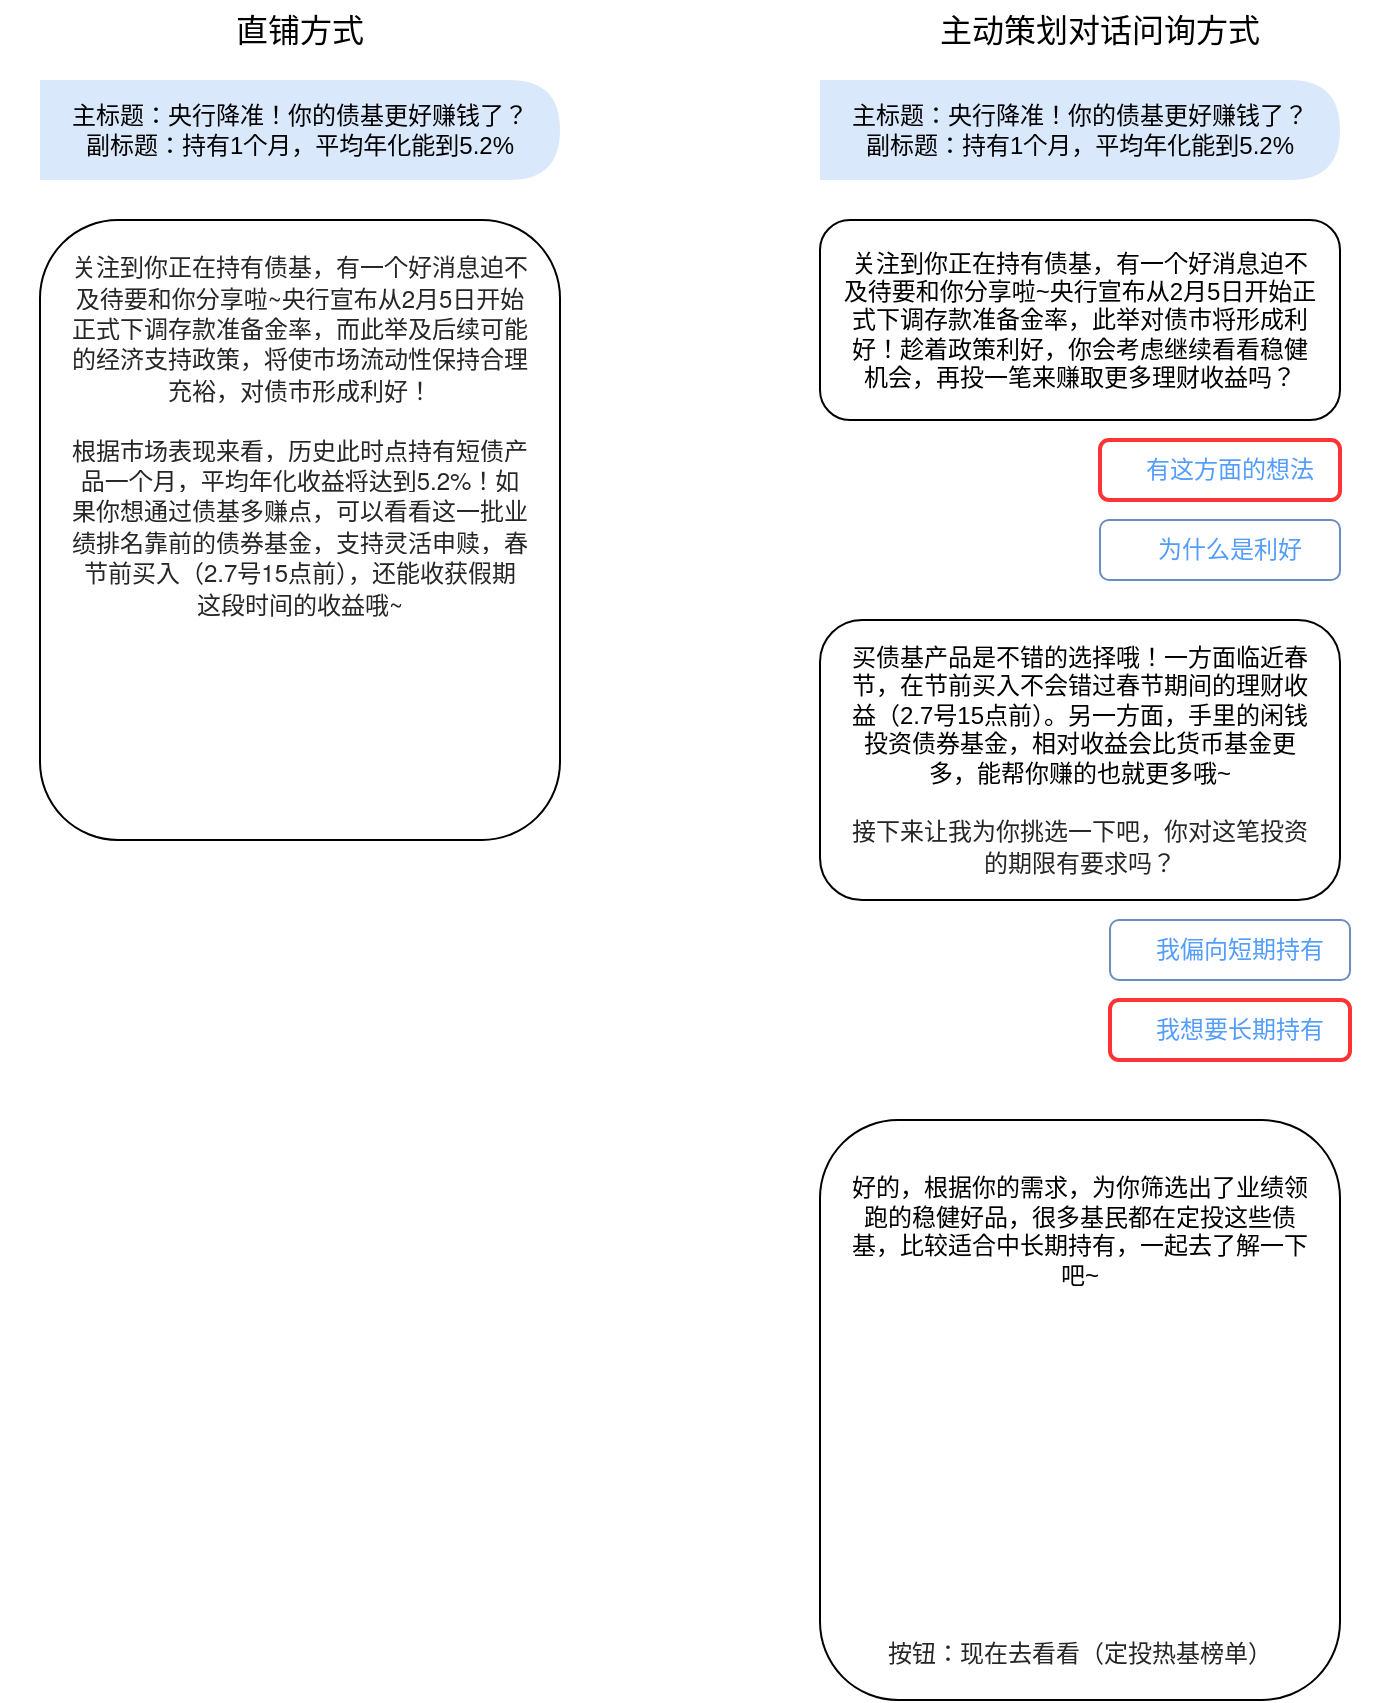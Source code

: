 <mxfile version="23.1.5" type="github">
  <diagram name="第 1 页" id="V8_gOMAhStrt6ncTsOn6">
    <mxGraphModel dx="1434" dy="820" grid="1" gridSize="10" guides="1" tooltips="1" connect="1" arrows="1" fold="1" page="1" pageScale="1" pageWidth="1200" pageHeight="500" math="0" shadow="0">
      <root>
        <mxCell id="0" />
        <mxCell id="1" parent="0" />
        <mxCell id="E0wBFf7D1UgfefKt4IhP-3" value="" style="shape=delay;whiteSpace=wrap;html=1;fillColor=#dae8fc;strokeColor=none;" vertex="1" parent="1">
          <mxGeometry x="90" y="90" width="260" height="50" as="geometry" />
        </mxCell>
        <mxCell id="E0wBFf7D1UgfefKt4IhP-4" value="主标题：央行降准！你的债基更好赚钱了？&lt;br&gt;副标题：持有1个月，平均年化能到5.2%" style="text;html=1;align=center;verticalAlign=middle;whiteSpace=wrap;rounded=0;" vertex="1" parent="1">
          <mxGeometry x="70" y="90" width="300" height="50" as="geometry" />
        </mxCell>
        <mxCell id="E0wBFf7D1UgfefKt4IhP-5" value="" style="rounded=1;whiteSpace=wrap;html=1;" vertex="1" parent="1">
          <mxGeometry x="90" y="160" width="260" height="310" as="geometry" />
        </mxCell>
        <mxCell id="E0wBFf7D1UgfefKt4IhP-6" value="&lt;span style=&quot;color: rgb(38, 38, 38); font-family: &amp;quot;Helvetica Neue&amp;quot;, &amp;quot;Chinese Quote&amp;quot;, &amp;quot;system-ui&amp;quot;, &amp;quot;Segoe UI&amp;quot;, Roboto, &amp;quot;PingFang SC&amp;quot;, &amp;quot;Hiragino Sans GB&amp;quot;, &amp;quot;Microsoft YaHei&amp;quot;, &amp;quot;Helvetica Neue&amp;quot;, Helvetica, Arial, sans-serif; font-size: 12px; font-style: normal; font-variant-ligatures: normal; font-variant-caps: normal; font-weight: 400; letter-spacing: normal; orphans: 2; text-align: left; text-indent: 0px; text-transform: none; widows: 2; word-spacing: 0px; -webkit-text-stroke-width: 0px; background-color: rgb(255, 255, 255); text-decoration-thickness: initial; text-decoration-style: initial; text-decoration-color: initial; float: none; display: inline !important;&quot;&gt;关注到你正在持有债基，有一个好消息迫不及待要和你分享啦~央行宣布从2月5日开始正式下调存款准备金率，而此举及后续可能的经济支持政策，将使市场流动性保持合理充裕，对债市形成利好！&lt;/span&gt;&lt;br style=&quot;box-sizing: border-box; vertical-align: bottom; color: rgb(38, 38, 38); font-family: &amp;quot;Helvetica Neue&amp;quot;, &amp;quot;Chinese Quote&amp;quot;, &amp;quot;system-ui&amp;quot;, &amp;quot;Segoe UI&amp;quot;, Roboto, &amp;quot;PingFang SC&amp;quot;, &amp;quot;Hiragino Sans GB&amp;quot;, &amp;quot;Microsoft YaHei&amp;quot;, &amp;quot;Helvetica Neue&amp;quot;, Helvetica, Arial, sans-serif; font-size: 12px; font-style: normal; font-variant-ligatures: normal; font-variant-caps: normal; font-weight: 400; letter-spacing: normal; orphans: 2; text-align: left; text-indent: 0px; text-transform: none; widows: 2; word-spacing: 0px; -webkit-text-stroke-width: 0px; text-decoration-thickness: initial; text-decoration-style: initial; text-decoration-color: initial;&quot;&gt;&lt;br style=&quot;box-sizing: border-box; vertical-align: bottom; color: rgb(38, 38, 38); font-family: &amp;quot;Helvetica Neue&amp;quot;, &amp;quot;Chinese Quote&amp;quot;, &amp;quot;system-ui&amp;quot;, &amp;quot;Segoe UI&amp;quot;, Roboto, &amp;quot;PingFang SC&amp;quot;, &amp;quot;Hiragino Sans GB&amp;quot;, &amp;quot;Microsoft YaHei&amp;quot;, &amp;quot;Helvetica Neue&amp;quot;, Helvetica, Arial, sans-serif; font-size: 12px; font-style: normal; font-variant-ligatures: normal; font-variant-caps: normal; font-weight: 400; letter-spacing: normal; orphans: 2; text-align: left; text-indent: 0px; text-transform: none; widows: 2; word-spacing: 0px; -webkit-text-stroke-width: 0px; text-decoration-thickness: initial; text-decoration-style: initial; text-decoration-color: initial;&quot;&gt;&lt;span style=&quot;color: rgb(38, 38, 38); font-family: &amp;quot;Helvetica Neue&amp;quot;, &amp;quot;Chinese Quote&amp;quot;, &amp;quot;system-ui&amp;quot;, &amp;quot;Segoe UI&amp;quot;, Roboto, &amp;quot;PingFang SC&amp;quot;, &amp;quot;Hiragino Sans GB&amp;quot;, &amp;quot;Microsoft YaHei&amp;quot;, &amp;quot;Helvetica Neue&amp;quot;, Helvetica, Arial, sans-serif; font-size: 12px; font-style: normal; font-variant-ligatures: normal; font-variant-caps: normal; font-weight: 400; letter-spacing: normal; orphans: 2; text-align: left; text-indent: 0px; text-transform: none; widows: 2; word-spacing: 0px; -webkit-text-stroke-width: 0px; background-color: rgb(255, 255, 255); text-decoration-thickness: initial; text-decoration-style: initial; text-decoration-color: initial; float: none; display: inline !important;&quot;&gt;根据市场表现来看，历史此时点持有短债产品一个月，平均年化收益将达到5.2%！如果你想通过债基多赚点，可以看看这一批业绩排名靠前的债券基金，支持灵活申赎，春节前买入（2.7号15点前），还能收获假期这段时间的收益哦~&lt;/span&gt;&lt;br style=&quot;box-sizing: border-box; vertical-align: bottom; color: rgb(38, 38, 38); font-family: &amp;quot;Helvetica Neue&amp;quot;, &amp;quot;Chinese Quote&amp;quot;, &amp;quot;system-ui&amp;quot;, &amp;quot;Segoe UI&amp;quot;, Roboto, &amp;quot;PingFang SC&amp;quot;, &amp;quot;Hiragino Sans GB&amp;quot;, &amp;quot;Microsoft YaHei&amp;quot;, &amp;quot;Helvetica Neue&amp;quot;, Helvetica, Arial, sans-serif; font-size: 12px; font-style: normal; font-variant-ligatures: normal; font-variant-caps: normal; font-weight: 400; letter-spacing: normal; orphans: 2; text-align: left; text-indent: 0px; text-transform: none; widows: 2; word-spacing: 0px; -webkit-text-stroke-width: 0px; text-decoration-thickness: initial; text-decoration-style: initial; text-decoration-color: initial;&quot;&gt;&lt;br&gt;&lt;br style=&quot;box-sizing: border-box; vertical-align: bottom; color: rgb(38, 38, 38); font-family: &amp;quot;Helvetica Neue&amp;quot;, &amp;quot;Chinese Quote&amp;quot;, &amp;quot;system-ui&amp;quot;, &amp;quot;Segoe UI&amp;quot;, Roboto, &amp;quot;PingFang SC&amp;quot;, &amp;quot;Hiragino Sans GB&amp;quot;, &amp;quot;Microsoft YaHei&amp;quot;, &amp;quot;Helvetica Neue&amp;quot;, Helvetica, Arial, sans-serif; font-size: 12px; font-style: normal; font-variant-ligatures: normal; font-variant-caps: normal; font-weight: 400; letter-spacing: normal; orphans: 2; text-align: left; text-indent: 0px; text-transform: none; widows: 2; word-spacing: 0px; -webkit-text-stroke-width: 0px; text-decoration-thickness: initial; text-decoration-style: initial; text-decoration-color: initial;&quot;&gt;&lt;br style=&quot;box-sizing: border-box; vertical-align: bottom; color: rgb(38, 38, 38); font-family: &amp;quot;Helvetica Neue&amp;quot;, &amp;quot;Chinese Quote&amp;quot;, &amp;quot;system-ui&amp;quot;, &amp;quot;Segoe UI&amp;quot;, Roboto, &amp;quot;PingFang SC&amp;quot;, &amp;quot;Hiragino Sans GB&amp;quot;, &amp;quot;Microsoft YaHei&amp;quot;, &amp;quot;Helvetica Neue&amp;quot;, Helvetica, Arial, sans-serif; font-size: 12px; font-style: normal; font-variant-ligatures: normal; font-variant-caps: normal; font-weight: 400; letter-spacing: normal; orphans: 2; text-align: left; text-indent: 0px; text-transform: none; widows: 2; word-spacing: 0px; -webkit-text-stroke-width: 0px; text-decoration-thickness: initial; text-decoration-style: initial; text-decoration-color: initial;&quot;&gt;&lt;div style=&quot;text-align: left;&quot;&gt;&lt;font face=&quot;Helvetica Neue, Chinese Quote, system-ui, Segoe UI, Roboto, PingFang SC, Hiragino Sans GB, Microsoft YaHei, Helvetica Neue, Helvetica, Arial, sans-serif&quot; color=&quot;#262626&quot;&gt;&lt;span style=&quot;background-color: rgb(255, 255, 255);&quot;&gt;&lt;br&gt;&lt;/span&gt;&lt;/font&gt;&lt;/div&gt;&lt;div style=&quot;text-align: left;&quot;&gt;&lt;br&gt;&lt;/div&gt;&lt;div style=&quot;text-align: left;&quot;&gt;&lt;br&gt;&lt;/div&gt;&lt;div style=&quot;text-align: left;&quot;&gt;&lt;br&gt;&lt;/div&gt;&lt;div style=&quot;text-align: left;&quot;&gt;&lt;br&gt;&lt;/div&gt;&lt;div style=&quot;text-align: left;&quot;&gt;&lt;br&gt;&lt;/div&gt;&lt;div style=&quot;text-align: left;&quot;&gt;&lt;br&gt;&lt;/div&gt;" style="text;html=1;align=center;verticalAlign=middle;whiteSpace=wrap;rounded=0;" vertex="1" parent="1">
          <mxGeometry x="105" y="210" width="230" height="260" as="geometry" />
        </mxCell>
        <mxCell id="E0wBFf7D1UgfefKt4IhP-7" value="" style="shape=image;verticalLabelPosition=bottom;labelBackgroundColor=default;verticalAlign=top;aspect=fixed;imageAspect=0;image=https://intranetproxy.alipay.com/skylark/lark/0/2024/png/111656411/1706599815936-2bc69163-2297-4c9a-aeb1-86c3fd4a5594.png;" vertex="1" parent="1">
          <mxGeometry x="115.85" y="370" width="208.3" height="80" as="geometry" />
        </mxCell>
        <mxCell id="E0wBFf7D1UgfefKt4IhP-11" value="" style="rounded=1;whiteSpace=wrap;html=1;" vertex="1" parent="1">
          <mxGeometry x="480" y="160" width="260" height="100" as="geometry" />
        </mxCell>
        <mxCell id="E0wBFf7D1UgfefKt4IhP-12" value="关注到你正在持有债基，有一个好消息迫不及待要和你分享啦~央行宣布从2月5日开始正式下调存款准备金率，此举对债市将形成利好！趁着政策利好，你会考虑继续看看稳健机会，再投一笔来赚取更多理财收益吗？" style="text;html=1;align=center;verticalAlign=middle;whiteSpace=wrap;rounded=0;" vertex="1" parent="1">
          <mxGeometry x="490" y="160" width="240" height="100" as="geometry" />
        </mxCell>
        <mxCell id="E0wBFf7D1UgfefKt4IhP-13" value="&lt;div style=&quot;box-sizing: border-box; position: absolute; overflow: hidden; opacity: 1; margin-left: 1px; margin-top: 1px; background-color: rgb(255, 255, 255); box-shadow: 0 0 0 2px var(--yq-blue-5); z-index: 100; min-height: 21px; color: rgb(38, 38, 38); font-family: &amp;quot;Chinese Quote&amp;quot;, -apple-system, &amp;quot;system-ui&amp;quot;, &amp;quot;Segoe UI&amp;quot;, Roboto, &amp;quot;PingFang SC&amp;quot;, &amp;quot;Hiragino Sans GB&amp;quot;, &amp;quot;Microsoft YaHei&amp;quot;, &amp;quot;Helvetica Neue&amp;quot;, Helvetica, Arial, sans-serif; font-size: 14px; text-align: start; left: 1057.83px; top: 287.419px; width: 120px; height: 228.182px; right: auto;&quot; class=&quot;textarea-container active&quot;&gt;&lt;div style=&quot;box-sizing: border-box; position: absolute; inset: 0px; overflow: hidden; width: 120px; resize: none; font-variant-numeric: normal; font-variant-east-asian: normal; font-variant-alternates: normal; font-kerning: auto; font-optical-sizing: auto; font-feature-settings: normal; font-variation-settings: normal; font-variant-position: normal; font-stretch: normal; font-size: 12px; line-height: 1.14; font-family: &amp;quot;Helvetica Neue&amp;quot;, &amp;quot;Chinese Quote&amp;quot;, BlinkMacSystemFont, &amp;quot;Segoe UI&amp;quot;, Roboto, &amp;quot;PingFang SC&amp;quot;, &amp;quot;Hiragino Sans GB&amp;quot;, &amp;quot;Microsoft YaHei&amp;quot;, &amp;quot;Helvetica Neue&amp;quot;, Helvetica, Arial, sans-serif; outline: none; text-decoration-line: initial; padding: 6px; overflow-wrap: break-word; cursor: auto;&quot; class=&quot;textarea-cell&quot;&gt;&lt;div style=&quot;box-sizing: border-box; position: absolute; overflow: hidden; opacity: 1; margin-left: 1px; margin-top: 1px; box-shadow: 0 0 0 2px var(--yq-blue-5); z-index: 100; min-height: 21px; font-family: &amp;quot;Chinese Quote&amp;quot;, -apple-system, &amp;quot;system-ui&amp;quot;, &amp;quot;Segoe UI&amp;quot;, Roboto, &amp;quot;PingFang SC&amp;quot;, &amp;quot;Hiragino Sans GB&amp;quot;, &amp;quot;Microsoft YaHei&amp;quot;, &amp;quot;Helvetica Neue&amp;quot;, Helvetica, Arial, sans-serif; font-size: 14px; left: 1057.83px; top: 287.419px; width: 120px; height: 228.182px; right: auto;&quot; class=&quot;textarea-container active&quot;&gt;&lt;div style=&quot;box-sizing: border-box; position: absolute; inset: 0px; overflow: hidden; width: 120px; resize: none; font-variant-numeric: normal; font-variant-east-asian: normal; font-variant-alternates: normal; font-kerning: auto; font-optical-sizing: auto; font-feature-settings: normal; font-variation-settings: normal; font-variant-position: normal; font-stretch: normal; font-size: 12px; line-height: 1.14; font-family: &amp;quot;Helvetica Neue&amp;quot;, &amp;quot;Chinese Quote&amp;quot;, BlinkMacSystemFont, &amp;quot;Segoe UI&amp;quot;, Roboto, &amp;quot;PingFang SC&amp;quot;, &amp;quot;Hiragino Sans GB&amp;quot;, &amp;quot;Microsoft YaHei&amp;quot;, &amp;quot;Helvetica Neue&amp;quot;, Helvetica, Arial, sans-serif; outline: none; text-decoration-line: initial; padding: 6px; overflow-wrap: break-word; cursor: auto;&quot; class=&quot;textarea-cell&quot;&gt;&lt;div style=&quot;box-sizing: border-box; position: absolute; overflow: hidden; opacity: 1; margin-left: 1px; margin-top: 1px; box-shadow: 0 0 0 2px var(--yq-blue-5); z-index: 100; min-height: 21px; font-family: &amp;quot;Chinese Quote&amp;quot;, -apple-system, &amp;quot;system-ui&amp;quot;, &amp;quot;Segoe UI&amp;quot;, Roboto, &amp;quot;PingFang SC&amp;quot;, &amp;quot;Hiragino Sans GB&amp;quot;, &amp;quot;Microsoft YaHei&amp;quot;, &amp;quot;Helvetica Neue&amp;quot;, Helvetica, Arial, sans-serif; font-size: 14px; left: 1057.83px; top: 287.419px; width: 120px; height: 228.182px; right: auto;&quot; class=&quot;textarea-container active&quot;&gt;&lt;div style=&quot;box-sizing: border-box; position: absolute; inset: 0px; overflow: hidden; width: 120px; resize: none; font-variant-numeric: normal; font-variant-east-asian: normal; font-variant-alternates: normal; font-kerning: auto; font-optical-sizing: auto; font-feature-settings: normal; font-variation-settings: normal; font-variant-position: normal; font-stretch: normal; font-size: 12px; line-height: 1.14; font-family: &amp;quot;Helvetica Neue&amp;quot;, &amp;quot;Chinese Quote&amp;quot;, BlinkMacSystemFont, &amp;quot;Segoe UI&amp;quot;, Roboto, &amp;quot;PingFang SC&amp;quot;, &amp;quot;Hiragino Sans GB&amp;quot;, &amp;quot;Microsoft YaHei&amp;quot;, &amp;quot;Helvetica Neue&amp;quot;, Helvetica, Arial, sans-serif; outline: none; text-decoration-line: initial; padding: 6px; overflow-wrap: break-word; cursor: auto;&quot; class=&quot;textarea-cell&quot;&gt;有这方面的想法&lt;/div&gt;&lt;/div&gt;&lt;/div&gt;&lt;/div&gt;&lt;/div&gt;&lt;/div&gt;" style="rounded=1;whiteSpace=wrap;html=1;fillColor=none;strokeColor=#FF3333;strokeWidth=2;" vertex="1" parent="1">
          <mxGeometry x="620" y="270" width="120" height="30" as="geometry" />
        </mxCell>
        <mxCell id="E0wBFf7D1UgfefKt4IhP-15" value="&lt;font color=&quot;#539dfd&quot;&gt;有这方面的想法&lt;/font&gt;" style="text;html=1;align=center;verticalAlign=middle;whiteSpace=wrap;rounded=0;" vertex="1" parent="1">
          <mxGeometry x="630" y="270" width="110" height="30" as="geometry" />
        </mxCell>
        <mxCell id="E0wBFf7D1UgfefKt4IhP-20" value="" style="rounded=1;whiteSpace=wrap;html=1;" vertex="1" parent="1">
          <mxGeometry x="480" y="360" width="260" height="140" as="geometry" />
        </mxCell>
        <mxCell id="E0wBFf7D1UgfefKt4IhP-21" value="买债基产品是不错的选择哦！一方面临近春节，在节前买入不会错过春节期间的理财收益（2.7号15点前）。另一方面，手里的闲钱投资债券基金，相对收益会比货币基金更多，能帮你赚的也就更多哦~&lt;br style=&quot;box-sizing: border-box; vertical-align: bottom; color: rgb(38, 38, 38); font-family: &amp;quot;Helvetica Neue&amp;quot;, &amp;quot;Chinese Quote&amp;quot;, &amp;quot;system-ui&amp;quot;, &amp;quot;Segoe UI&amp;quot;, Roboto, &amp;quot;PingFang SC&amp;quot;, &amp;quot;Hiragino Sans GB&amp;quot;, &amp;quot;Microsoft YaHei&amp;quot;, &amp;quot;Helvetica Neue&amp;quot;, Helvetica, Arial, sans-serif; text-align: left;&quot;&gt;&lt;br style=&quot;box-sizing: border-box; vertical-align: bottom; color: rgb(38, 38, 38); font-family: &amp;quot;Helvetica Neue&amp;quot;, &amp;quot;Chinese Quote&amp;quot;, &amp;quot;system-ui&amp;quot;, &amp;quot;Segoe UI&amp;quot;, Roboto, &amp;quot;PingFang SC&amp;quot;, &amp;quot;Hiragino Sans GB&amp;quot;, &amp;quot;Microsoft YaHei&amp;quot;, &amp;quot;Helvetica Neue&amp;quot;, Helvetica, Arial, sans-serif; text-align: left;&quot;&gt;&lt;span style=&quot;color: rgb(38, 38, 38); font-family: &amp;quot;Helvetica Neue&amp;quot;, &amp;quot;Chinese Quote&amp;quot;, &amp;quot;system-ui&amp;quot;, &amp;quot;Segoe UI&amp;quot;, Roboto, &amp;quot;PingFang SC&amp;quot;, &amp;quot;Hiragino Sans GB&amp;quot;, &amp;quot;Microsoft YaHei&amp;quot;, &amp;quot;Helvetica Neue&amp;quot;, Helvetica, Arial, sans-serif; text-align: left; background-color: rgb(255, 255, 255);&quot;&gt;接下来让我为你挑选一下吧，你对这笔投资的期限有要求吗？&lt;/span&gt;" style="text;html=1;align=center;verticalAlign=middle;whiteSpace=wrap;rounded=0;" vertex="1" parent="1">
          <mxGeometry x="490" y="365" width="240" height="130" as="geometry" />
        </mxCell>
        <mxCell id="E0wBFf7D1UgfefKt4IhP-26" value="" style="rounded=1;whiteSpace=wrap;html=1;" vertex="1" parent="1">
          <mxGeometry x="480" y="610" width="260" height="290" as="geometry" />
        </mxCell>
        <mxCell id="E0wBFf7D1UgfefKt4IhP-27" value="&lt;br style=&quot;box-sizing: border-box; vertical-align: bottom; color: rgb(38, 38, 38); font-family: &amp;quot;Helvetica Neue&amp;quot;, &amp;quot;Chinese Quote&amp;quot;, &amp;quot;system-ui&amp;quot;, &amp;quot;Segoe UI&amp;quot;, Roboto, &amp;quot;PingFang SC&amp;quot;, &amp;quot;Hiragino Sans GB&amp;quot;, &amp;quot;Microsoft YaHei&amp;quot;, &amp;quot;Helvetica Neue&amp;quot;, Helvetica, Arial, sans-serif; text-align: left;&quot;&gt;好的，根据你的需求，为你筛选出了业绩领跑的稳健好品，很多基民都在定投这些债基，比较适合中长期持有，一起去了解一下吧~&lt;br style=&quot;box-sizing: border-box; vertical-align: bottom; color: rgb(38, 38, 38); font-family: &amp;quot;Helvetica Neue&amp;quot;, &amp;quot;Chinese Quote&amp;quot;, &amp;quot;system-ui&amp;quot;, &amp;quot;Segoe UI&amp;quot;, Roboto, &amp;quot;PingFang SC&amp;quot;, &amp;quot;Hiragino Sans GB&amp;quot;, &amp;quot;Microsoft YaHei&amp;quot;, &amp;quot;Helvetica Neue&amp;quot;, Helvetica, Arial, sans-serif; text-align: left;&quot;&gt;&lt;br style=&quot;box-sizing: border-box; vertical-align: bottom; color: rgb(38, 38, 38); font-family: &amp;quot;Helvetica Neue&amp;quot;, &amp;quot;Chinese Quote&amp;quot;, &amp;quot;system-ui&amp;quot;, &amp;quot;Segoe UI&amp;quot;, Roboto, &amp;quot;PingFang SC&amp;quot;, &amp;quot;Hiragino Sans GB&amp;quot;, &amp;quot;Microsoft YaHei&amp;quot;, &amp;quot;Helvetica Neue&amp;quot;, Helvetica, Arial, sans-serif; text-align: left;&quot;&gt;&lt;div style=&quot;text-align: left;&quot;&gt;&lt;font face=&quot;Helvetica Neue, Chinese Quote, system-ui, Segoe UI, Roboto, PingFang SC, Hiragino Sans GB, Microsoft YaHei, Helvetica Neue, Helvetica, Arial, sans-serif&quot; color=&quot;#262626&quot;&gt;&lt;span style=&quot;background-color: rgb(255, 255, 255);&quot;&gt;&lt;br&gt;&lt;/span&gt;&lt;/font&gt;&lt;/div&gt;&lt;br&gt;&lt;br&gt;&lt;br&gt;&lt;br&gt;&lt;br&gt;&lt;br&gt;&lt;br&gt;&lt;br&gt;&lt;br style=&quot;box-sizing: border-box; vertical-align: bottom; color: rgb(38, 38, 38); font-family: &amp;quot;Helvetica Neue&amp;quot;, &amp;quot;Chinese Quote&amp;quot;, &amp;quot;system-ui&amp;quot;, &amp;quot;Segoe UI&amp;quot;, Roboto, &amp;quot;PingFang SC&amp;quot;, &amp;quot;Hiragino Sans GB&amp;quot;, &amp;quot;Microsoft YaHei&amp;quot;, &amp;quot;Helvetica Neue&amp;quot;, Helvetica, Arial, sans-serif; text-align: left;&quot;&gt;&lt;br style=&quot;box-sizing: border-box; vertical-align: bottom; color: rgb(38, 38, 38); font-family: &amp;quot;Helvetica Neue&amp;quot;, &amp;quot;Chinese Quote&amp;quot;, &amp;quot;system-ui&amp;quot;, &amp;quot;Segoe UI&amp;quot;, Roboto, &amp;quot;PingFang SC&amp;quot;, &amp;quot;Hiragino Sans GB&amp;quot;, &amp;quot;Microsoft YaHei&amp;quot;, &amp;quot;Helvetica Neue&amp;quot;, Helvetica, Arial, sans-serif; text-align: left;&quot;&gt;&lt;span style=&quot;color: rgb(38, 38, 38); font-family: &amp;quot;Helvetica Neue&amp;quot;, &amp;quot;Chinese Quote&amp;quot;, &amp;quot;system-ui&amp;quot;, &amp;quot;Segoe UI&amp;quot;, Roboto, &amp;quot;PingFang SC&amp;quot;, &amp;quot;Hiragino Sans GB&amp;quot;, &amp;quot;Microsoft YaHei&amp;quot;, &amp;quot;Helvetica Neue&amp;quot;, Helvetica, Arial, sans-serif; text-align: left; background-color: rgb(255, 255, 255);&quot;&gt;按钮：现在去看看（定投热基榜单）&lt;/span&gt;" style="text;html=1;align=center;verticalAlign=middle;whiteSpace=wrap;rounded=0;" vertex="1" parent="1">
          <mxGeometry x="490" y="615" width="240" height="275" as="geometry" />
        </mxCell>
        <mxCell id="E0wBFf7D1UgfefKt4IhP-28" value="" style="shape=image;verticalLabelPosition=bottom;labelBackgroundColor=default;verticalAlign=top;aspect=fixed;imageAspect=0;image=https://intranetproxy.alipay.com/skylark/lark/0/2024/png/111656411/1707014280548-117545f3-e691-44a8-9eec-624fa1684460.png;" vertex="1" parent="1">
          <mxGeometry x="485" y="710" width="250" height="132.08" as="geometry" />
        </mxCell>
        <mxCell id="E0wBFf7D1UgfefKt4IhP-30" value="" style="shape=delay;whiteSpace=wrap;html=1;fillColor=#dae8fc;strokeColor=none;" vertex="1" parent="1">
          <mxGeometry x="480" y="90" width="260" height="50" as="geometry" />
        </mxCell>
        <mxCell id="E0wBFf7D1UgfefKt4IhP-31" value="主标题：央行降准！你的债基更好赚钱了？&lt;br&gt;副标题：持有1个月，平均年化能到5.2%" style="text;html=1;align=center;verticalAlign=middle;whiteSpace=wrap;rounded=0;" vertex="1" parent="1">
          <mxGeometry x="460" y="90" width="300" height="50" as="geometry" />
        </mxCell>
        <mxCell id="E0wBFf7D1UgfefKt4IhP-32" value="&lt;div style=&quot;box-sizing: border-box; position: absolute; overflow: hidden; opacity: 1; margin-left: 1px; margin-top: 1px; background-color: rgb(255, 255, 255); box-shadow: 0 0 0 2px var(--yq-blue-5); z-index: 100; min-height: 21px; color: rgb(38, 38, 38); font-family: &amp;quot;Chinese Quote&amp;quot;, -apple-system, &amp;quot;system-ui&amp;quot;, &amp;quot;Segoe UI&amp;quot;, Roboto, &amp;quot;PingFang SC&amp;quot;, &amp;quot;Hiragino Sans GB&amp;quot;, &amp;quot;Microsoft YaHei&amp;quot;, &amp;quot;Helvetica Neue&amp;quot;, Helvetica, Arial, sans-serif; font-size: 14px; text-align: start; left: 1057.83px; top: 287.419px; width: 120px; height: 228.182px; right: auto;&quot; class=&quot;textarea-container active&quot;&gt;&lt;div style=&quot;box-sizing: border-box; position: absolute; inset: 0px; overflow: hidden; width: 120px; resize: none; font-variant-numeric: normal; font-variant-east-asian: normal; font-variant-alternates: normal; font-kerning: auto; font-optical-sizing: auto; font-feature-settings: normal; font-variation-settings: normal; font-variant-position: normal; font-stretch: normal; font-size: 12px; line-height: 1.14; font-family: &amp;quot;Helvetica Neue&amp;quot;, &amp;quot;Chinese Quote&amp;quot;, BlinkMacSystemFont, &amp;quot;Segoe UI&amp;quot;, Roboto, &amp;quot;PingFang SC&amp;quot;, &amp;quot;Hiragino Sans GB&amp;quot;, &amp;quot;Microsoft YaHei&amp;quot;, &amp;quot;Helvetica Neue&amp;quot;, Helvetica, Arial, sans-serif; outline: none; text-decoration-line: initial; padding: 6px; overflow-wrap: break-word; cursor: auto;&quot; class=&quot;textarea-cell&quot;&gt;&lt;div style=&quot;box-sizing: border-box; position: absolute; overflow: hidden; opacity: 1; margin-left: 1px; margin-top: 1px; box-shadow: 0 0 0 2px var(--yq-blue-5); z-index: 100; min-height: 21px; font-family: &amp;quot;Chinese Quote&amp;quot;, -apple-system, &amp;quot;system-ui&amp;quot;, &amp;quot;Segoe UI&amp;quot;, Roboto, &amp;quot;PingFang SC&amp;quot;, &amp;quot;Hiragino Sans GB&amp;quot;, &amp;quot;Microsoft YaHei&amp;quot;, &amp;quot;Helvetica Neue&amp;quot;, Helvetica, Arial, sans-serif; font-size: 14px; left: 1057.83px; top: 287.419px; width: 120px; height: 228.182px; right: auto;&quot; class=&quot;textarea-container active&quot;&gt;&lt;div style=&quot;box-sizing: border-box; position: absolute; inset: 0px; overflow: hidden; width: 120px; resize: none; font-variant-numeric: normal; font-variant-east-asian: normal; font-variant-alternates: normal; font-kerning: auto; font-optical-sizing: auto; font-feature-settings: normal; font-variation-settings: normal; font-variant-position: normal; font-stretch: normal; font-size: 12px; line-height: 1.14; font-family: &amp;quot;Helvetica Neue&amp;quot;, &amp;quot;Chinese Quote&amp;quot;, BlinkMacSystemFont, &amp;quot;Segoe UI&amp;quot;, Roboto, &amp;quot;PingFang SC&amp;quot;, &amp;quot;Hiragino Sans GB&amp;quot;, &amp;quot;Microsoft YaHei&amp;quot;, &amp;quot;Helvetica Neue&amp;quot;, Helvetica, Arial, sans-serif; outline: none; text-decoration-line: initial; padding: 6px; overflow-wrap: break-word; cursor: auto;&quot; class=&quot;textarea-cell&quot;&gt;&lt;div style=&quot;box-sizing: border-box; position: absolute; overflow: hidden; opacity: 1; margin-left: 1px; margin-top: 1px; box-shadow: 0 0 0 2px var(--yq-blue-5); z-index: 100; min-height: 21px; font-family: &amp;quot;Chinese Quote&amp;quot;, -apple-system, &amp;quot;system-ui&amp;quot;, &amp;quot;Segoe UI&amp;quot;, Roboto, &amp;quot;PingFang SC&amp;quot;, &amp;quot;Hiragino Sans GB&amp;quot;, &amp;quot;Microsoft YaHei&amp;quot;, &amp;quot;Helvetica Neue&amp;quot;, Helvetica, Arial, sans-serif; font-size: 14px; left: 1057.83px; top: 287.419px; width: 120px; height: 228.182px; right: auto;&quot; class=&quot;textarea-container active&quot;&gt;&lt;div style=&quot;box-sizing: border-box; position: absolute; inset: 0px; overflow: hidden; width: 120px; resize: none; font-variant-numeric: normal; font-variant-east-asian: normal; font-variant-alternates: normal; font-kerning: auto; font-optical-sizing: auto; font-feature-settings: normal; font-variation-settings: normal; font-variant-position: normal; font-stretch: normal; font-size: 12px; line-height: 1.14; font-family: &amp;quot;Helvetica Neue&amp;quot;, &amp;quot;Chinese Quote&amp;quot;, BlinkMacSystemFont, &amp;quot;Segoe UI&amp;quot;, Roboto, &amp;quot;PingFang SC&amp;quot;, &amp;quot;Hiragino Sans GB&amp;quot;, &amp;quot;Microsoft YaHei&amp;quot;, &amp;quot;Helvetica Neue&amp;quot;, Helvetica, Arial, sans-serif; outline: none; text-decoration-line: initial; padding: 6px; overflow-wrap: break-word; cursor: auto;&quot; class=&quot;textarea-cell&quot;&gt;有这方面的想法&lt;/div&gt;&lt;/div&gt;&lt;/div&gt;&lt;/div&gt;&lt;/div&gt;&lt;/div&gt;" style="rounded=1;whiteSpace=wrap;html=1;fillColor=none;strokeColor=#6c8ebf;" vertex="1" parent="1">
          <mxGeometry x="620" y="310" width="120" height="30" as="geometry" />
        </mxCell>
        <mxCell id="E0wBFf7D1UgfefKt4IhP-33" value="&lt;font color=&quot;#539dfd&quot;&gt;为什么是利好&lt;/font&gt;" style="text;html=1;align=center;verticalAlign=middle;whiteSpace=wrap;rounded=0;" vertex="1" parent="1">
          <mxGeometry x="630" y="310" width="110" height="30" as="geometry" />
        </mxCell>
        <mxCell id="E0wBFf7D1UgfefKt4IhP-34" value="&lt;div style=&quot;box-sizing: border-box; position: absolute; overflow: hidden; opacity: 1; margin-left: 1px; margin-top: 1px; background-color: rgb(255, 255, 255); box-shadow: 0 0 0 2px var(--yq-blue-5); z-index: 100; min-height: 21px; color: rgb(38, 38, 38); font-family: &amp;quot;Chinese Quote&amp;quot;, -apple-system, &amp;quot;system-ui&amp;quot;, &amp;quot;Segoe UI&amp;quot;, Roboto, &amp;quot;PingFang SC&amp;quot;, &amp;quot;Hiragino Sans GB&amp;quot;, &amp;quot;Microsoft YaHei&amp;quot;, &amp;quot;Helvetica Neue&amp;quot;, Helvetica, Arial, sans-serif; font-size: 14px; text-align: start; left: 1057.83px; top: 287.419px; width: 120px; height: 228.182px; right: auto;&quot; class=&quot;textarea-container active&quot;&gt;&lt;div style=&quot;box-sizing: border-box; position: absolute; inset: 0px; overflow: hidden; width: 120px; resize: none; font-variant-numeric: normal; font-variant-east-asian: normal; font-variant-alternates: normal; font-kerning: auto; font-optical-sizing: auto; font-feature-settings: normal; font-variation-settings: normal; font-variant-position: normal; font-stretch: normal; font-size: 12px; line-height: 1.14; font-family: &amp;quot;Helvetica Neue&amp;quot;, &amp;quot;Chinese Quote&amp;quot;, BlinkMacSystemFont, &amp;quot;Segoe UI&amp;quot;, Roboto, &amp;quot;PingFang SC&amp;quot;, &amp;quot;Hiragino Sans GB&amp;quot;, &amp;quot;Microsoft YaHei&amp;quot;, &amp;quot;Helvetica Neue&amp;quot;, Helvetica, Arial, sans-serif; outline: none; text-decoration-line: initial; padding: 6px; overflow-wrap: break-word; cursor: auto;&quot; class=&quot;textarea-cell&quot;&gt;&lt;div style=&quot;box-sizing: border-box; position: absolute; overflow: hidden; opacity: 1; margin-left: 1px; margin-top: 1px; box-shadow: 0 0 0 2px var(--yq-blue-5); z-index: 100; min-height: 21px; font-family: &amp;quot;Chinese Quote&amp;quot;, -apple-system, &amp;quot;system-ui&amp;quot;, &amp;quot;Segoe UI&amp;quot;, Roboto, &amp;quot;PingFang SC&amp;quot;, &amp;quot;Hiragino Sans GB&amp;quot;, &amp;quot;Microsoft YaHei&amp;quot;, &amp;quot;Helvetica Neue&amp;quot;, Helvetica, Arial, sans-serif; font-size: 14px; left: 1057.83px; top: 287.419px; width: 120px; height: 228.182px; right: auto;&quot; class=&quot;textarea-container active&quot;&gt;&lt;div style=&quot;box-sizing: border-box; position: absolute; inset: 0px; overflow: hidden; width: 120px; resize: none; font-variant-numeric: normal; font-variant-east-asian: normal; font-variant-alternates: normal; font-kerning: auto; font-optical-sizing: auto; font-feature-settings: normal; font-variation-settings: normal; font-variant-position: normal; font-stretch: normal; font-size: 12px; line-height: 1.14; font-family: &amp;quot;Helvetica Neue&amp;quot;, &amp;quot;Chinese Quote&amp;quot;, BlinkMacSystemFont, &amp;quot;Segoe UI&amp;quot;, Roboto, &amp;quot;PingFang SC&amp;quot;, &amp;quot;Hiragino Sans GB&amp;quot;, &amp;quot;Microsoft YaHei&amp;quot;, &amp;quot;Helvetica Neue&amp;quot;, Helvetica, Arial, sans-serif; outline: none; text-decoration-line: initial; padding: 6px; overflow-wrap: break-word; cursor: auto;&quot; class=&quot;textarea-cell&quot;&gt;&lt;div style=&quot;box-sizing: border-box; position: absolute; overflow: hidden; opacity: 1; margin-left: 1px; margin-top: 1px; box-shadow: 0 0 0 2px var(--yq-blue-5); z-index: 100; min-height: 21px; font-family: &amp;quot;Chinese Quote&amp;quot;, -apple-system, &amp;quot;system-ui&amp;quot;, &amp;quot;Segoe UI&amp;quot;, Roboto, &amp;quot;PingFang SC&amp;quot;, &amp;quot;Hiragino Sans GB&amp;quot;, &amp;quot;Microsoft YaHei&amp;quot;, &amp;quot;Helvetica Neue&amp;quot;, Helvetica, Arial, sans-serif; font-size: 14px; left: 1057.83px; top: 287.419px; width: 120px; height: 228.182px; right: auto;&quot; class=&quot;textarea-container active&quot;&gt;&lt;div style=&quot;box-sizing: border-box; position: absolute; inset: 0px; overflow: hidden; width: 120px; resize: none; font-variant-numeric: normal; font-variant-east-asian: normal; font-variant-alternates: normal; font-kerning: auto; font-optical-sizing: auto; font-feature-settings: normal; font-variation-settings: normal; font-variant-position: normal; font-stretch: normal; font-size: 12px; line-height: 1.14; font-family: &amp;quot;Helvetica Neue&amp;quot;, &amp;quot;Chinese Quote&amp;quot;, BlinkMacSystemFont, &amp;quot;Segoe UI&amp;quot;, Roboto, &amp;quot;PingFang SC&amp;quot;, &amp;quot;Hiragino Sans GB&amp;quot;, &amp;quot;Microsoft YaHei&amp;quot;, &amp;quot;Helvetica Neue&amp;quot;, Helvetica, Arial, sans-serif; outline: none; text-decoration-line: initial; padding: 6px; overflow-wrap: break-word; cursor: auto;&quot; class=&quot;textarea-cell&quot;&gt;有这方面的想法&lt;/div&gt;&lt;/div&gt;&lt;/div&gt;&lt;/div&gt;&lt;/div&gt;&lt;/div&gt;" style="rounded=1;whiteSpace=wrap;html=1;fillColor=none;strokeColor=#6c8ebf;" vertex="1" parent="1">
          <mxGeometry x="625" y="510" width="120" height="30" as="geometry" />
        </mxCell>
        <mxCell id="E0wBFf7D1UgfefKt4IhP-35" value="&lt;font color=&quot;#539dfd&quot;&gt;我偏向短期持有&lt;/font&gt;" style="text;html=1;align=center;verticalAlign=middle;whiteSpace=wrap;rounded=0;" vertex="1" parent="1">
          <mxGeometry x="635" y="510" width="110" height="30" as="geometry" />
        </mxCell>
        <mxCell id="E0wBFf7D1UgfefKt4IhP-36" value="&lt;div style=&quot;box-sizing: border-box; position: absolute; overflow: hidden; opacity: 1; margin-left: 1px; margin-top: 1px; background-color: rgb(255, 255, 255); box-shadow: 0 0 0 2px var(--yq-blue-5); z-index: 100; min-height: 21px; color: rgb(38, 38, 38); font-family: &amp;quot;Chinese Quote&amp;quot;, -apple-system, &amp;quot;system-ui&amp;quot;, &amp;quot;Segoe UI&amp;quot;, Roboto, &amp;quot;PingFang SC&amp;quot;, &amp;quot;Hiragino Sans GB&amp;quot;, &amp;quot;Microsoft YaHei&amp;quot;, &amp;quot;Helvetica Neue&amp;quot;, Helvetica, Arial, sans-serif; font-size: 14px; text-align: start; left: 1057.83px; top: 287.419px; width: 120px; height: 228.182px; right: auto;&quot; class=&quot;textarea-container active&quot;&gt;&lt;div style=&quot;box-sizing: border-box; position: absolute; inset: 0px; overflow: hidden; width: 120px; resize: none; font-variant-numeric: normal; font-variant-east-asian: normal; font-variant-alternates: normal; font-kerning: auto; font-optical-sizing: auto; font-feature-settings: normal; font-variation-settings: normal; font-variant-position: normal; font-stretch: normal; font-size: 12px; line-height: 1.14; font-family: &amp;quot;Helvetica Neue&amp;quot;, &amp;quot;Chinese Quote&amp;quot;, BlinkMacSystemFont, &amp;quot;Segoe UI&amp;quot;, Roboto, &amp;quot;PingFang SC&amp;quot;, &amp;quot;Hiragino Sans GB&amp;quot;, &amp;quot;Microsoft YaHei&amp;quot;, &amp;quot;Helvetica Neue&amp;quot;, Helvetica, Arial, sans-serif; outline: none; text-decoration-line: initial; padding: 6px; overflow-wrap: break-word; cursor: auto;&quot; class=&quot;textarea-cell&quot;&gt;&lt;div style=&quot;box-sizing: border-box; position: absolute; overflow: hidden; opacity: 1; margin-left: 1px; margin-top: 1px; box-shadow: 0 0 0 2px var(--yq-blue-5); z-index: 100; min-height: 21px; font-family: &amp;quot;Chinese Quote&amp;quot;, -apple-system, &amp;quot;system-ui&amp;quot;, &amp;quot;Segoe UI&amp;quot;, Roboto, &amp;quot;PingFang SC&amp;quot;, &amp;quot;Hiragino Sans GB&amp;quot;, &amp;quot;Microsoft YaHei&amp;quot;, &amp;quot;Helvetica Neue&amp;quot;, Helvetica, Arial, sans-serif; font-size: 14px; left: 1057.83px; top: 287.419px; width: 120px; height: 228.182px; right: auto;&quot; class=&quot;textarea-container active&quot;&gt;&lt;div style=&quot;box-sizing: border-box; position: absolute; inset: 0px; overflow: hidden; width: 120px; resize: none; font-variant-numeric: normal; font-variant-east-asian: normal; font-variant-alternates: normal; font-kerning: auto; font-optical-sizing: auto; font-feature-settings: normal; font-variation-settings: normal; font-variant-position: normal; font-stretch: normal; font-size: 12px; line-height: 1.14; font-family: &amp;quot;Helvetica Neue&amp;quot;, &amp;quot;Chinese Quote&amp;quot;, BlinkMacSystemFont, &amp;quot;Segoe UI&amp;quot;, Roboto, &amp;quot;PingFang SC&amp;quot;, &amp;quot;Hiragino Sans GB&amp;quot;, &amp;quot;Microsoft YaHei&amp;quot;, &amp;quot;Helvetica Neue&amp;quot;, Helvetica, Arial, sans-serif; outline: none; text-decoration-line: initial; padding: 6px; overflow-wrap: break-word; cursor: auto;&quot; class=&quot;textarea-cell&quot;&gt;&lt;div style=&quot;box-sizing: border-box; position: absolute; overflow: hidden; opacity: 1; margin-left: 1px; margin-top: 1px; box-shadow: 0 0 0 2px var(--yq-blue-5); z-index: 100; min-height: 21px; font-family: &amp;quot;Chinese Quote&amp;quot;, -apple-system, &amp;quot;system-ui&amp;quot;, &amp;quot;Segoe UI&amp;quot;, Roboto, &amp;quot;PingFang SC&amp;quot;, &amp;quot;Hiragino Sans GB&amp;quot;, &amp;quot;Microsoft YaHei&amp;quot;, &amp;quot;Helvetica Neue&amp;quot;, Helvetica, Arial, sans-serif; font-size: 14px; left: 1057.83px; top: 287.419px; width: 120px; height: 228.182px; right: auto;&quot; class=&quot;textarea-container active&quot;&gt;&lt;div style=&quot;box-sizing: border-box; position: absolute; inset: 0px; overflow: hidden; width: 120px; resize: none; font-variant-numeric: normal; font-variant-east-asian: normal; font-variant-alternates: normal; font-kerning: auto; font-optical-sizing: auto; font-feature-settings: normal; font-variation-settings: normal; font-variant-position: normal; font-stretch: normal; font-size: 12px; line-height: 1.14; font-family: &amp;quot;Helvetica Neue&amp;quot;, &amp;quot;Chinese Quote&amp;quot;, BlinkMacSystemFont, &amp;quot;Segoe UI&amp;quot;, Roboto, &amp;quot;PingFang SC&amp;quot;, &amp;quot;Hiragino Sans GB&amp;quot;, &amp;quot;Microsoft YaHei&amp;quot;, &amp;quot;Helvetica Neue&amp;quot;, Helvetica, Arial, sans-serif; outline: none; text-decoration-line: initial; padding: 6px; overflow-wrap: break-word; cursor: auto;&quot; class=&quot;textarea-cell&quot;&gt;有这方面的想法&lt;/div&gt;&lt;/div&gt;&lt;/div&gt;&lt;/div&gt;&lt;/div&gt;&lt;/div&gt;" style="rounded=1;whiteSpace=wrap;html=1;fillColor=none;strokeColor=#FF3333;strokeWidth=2;" vertex="1" parent="1">
          <mxGeometry x="625" y="550" width="120" height="30" as="geometry" />
        </mxCell>
        <mxCell id="E0wBFf7D1UgfefKt4IhP-37" value="&lt;font color=&quot;#539dfd&quot;&gt;我想要长期持有&lt;/font&gt;" style="text;html=1;align=center;verticalAlign=middle;whiteSpace=wrap;rounded=0;" vertex="1" parent="1">
          <mxGeometry x="635" y="550" width="110" height="30" as="geometry" />
        </mxCell>
        <mxCell id="E0wBFf7D1UgfefKt4IhP-38" value="&lt;font style=&quot;font-size: 16px;&quot;&gt;直铺方式&lt;/font&gt;" style="text;html=1;align=center;verticalAlign=middle;whiteSpace=wrap;rounded=0;" vertex="1" parent="1">
          <mxGeometry x="145" y="50" width="150" height="30" as="geometry" />
        </mxCell>
        <mxCell id="E0wBFf7D1UgfefKt4IhP-39" value="&lt;font style=&quot;font-size: 16px;&quot;&gt;主动策划对话问询方式&lt;/font&gt;" style="text;html=1;align=center;verticalAlign=middle;whiteSpace=wrap;rounded=0;" vertex="1" parent="1">
          <mxGeometry x="520" y="50" width="200" height="30" as="geometry" />
        </mxCell>
      </root>
    </mxGraphModel>
  </diagram>
</mxfile>
